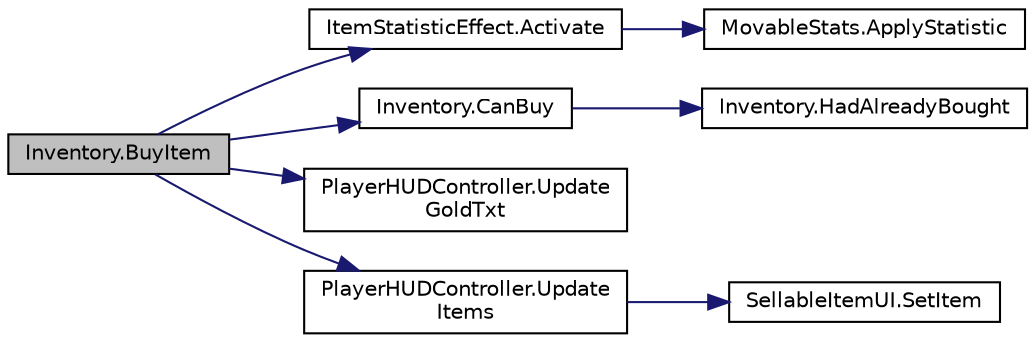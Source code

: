 digraph "Inventory.BuyItem"
{
 // INTERACTIVE_SVG=YES
 // LATEX_PDF_SIZE
  bgcolor="transparent";
  edge [fontname="Helvetica",fontsize="10",labelfontname="Helvetica",labelfontsize="10"];
  node [fontname="Helvetica",fontsize="10",shape=record];
  rankdir="LR";
  Node1 [label="Inventory.BuyItem",height=0.2,width=0.4,color="black", fillcolor="grey75", style="filled", fontcolor="black",tooltip=" "];
  Node1 -> Node2 [color="midnightblue",fontsize="10",style="solid",fontname="Helvetica"];
  Node2 [label="ItemStatisticEffect.Activate",height=0.2,width=0.4,color="black",URL="$class_item_statistic_effect.html#abbdbb3e54a3aeeb784c5aadaec695753",tooltip=" "];
  Node2 -> Node3 [color="midnightblue",fontsize="10",style="solid",fontname="Helvetica"];
  Node3 [label="MovableStats.ApplyStatistic",height=0.2,width=0.4,color="black",URL="$class_movable_stats.html#acf1dcd4dda6a7737fd53e33c84d2f6e7",tooltip=" "];
  Node1 -> Node4 [color="midnightblue",fontsize="10",style="solid",fontname="Helvetica"];
  Node4 [label="Inventory.CanBuy",height=0.2,width=0.4,color="black",URL="$class_inventory.html#a4eba5ec568d6e06c754b71057888fcdd",tooltip=" "];
  Node4 -> Node5 [color="midnightblue",fontsize="10",style="solid",fontname="Helvetica"];
  Node5 [label="Inventory.HadAlreadyBought",height=0.2,width=0.4,color="black",URL="$class_inventory.html#a78bab4c24d6da82bdef1a27f5c33934e",tooltip=" "];
  Node1 -> Node6 [color="midnightblue",fontsize="10",style="solid",fontname="Helvetica"];
  Node6 [label="PlayerHUDController.Update\lGoldTxt",height=0.2,width=0.4,color="black",URL="$class_player_h_u_d_controller.html#aeef77dcdfaf1c9b719e4350c17c88fa5",tooltip=" "];
  Node1 -> Node7 [color="midnightblue",fontsize="10",style="solid",fontname="Helvetica"];
  Node7 [label="PlayerHUDController.Update\lItems",height=0.2,width=0.4,color="black",URL="$class_player_h_u_d_controller.html#ac39302aee1420d6afbc3a73805929143",tooltip=" "];
  Node7 -> Node8 [color="midnightblue",fontsize="10",style="solid",fontname="Helvetica"];
  Node8 [label="SellableItemUI.SetItem",height=0.2,width=0.4,color="black",URL="$class_sellable_item_u_i.html#a6af430a8024bce99b71d8e5867e1c496",tooltip=" "];
}
